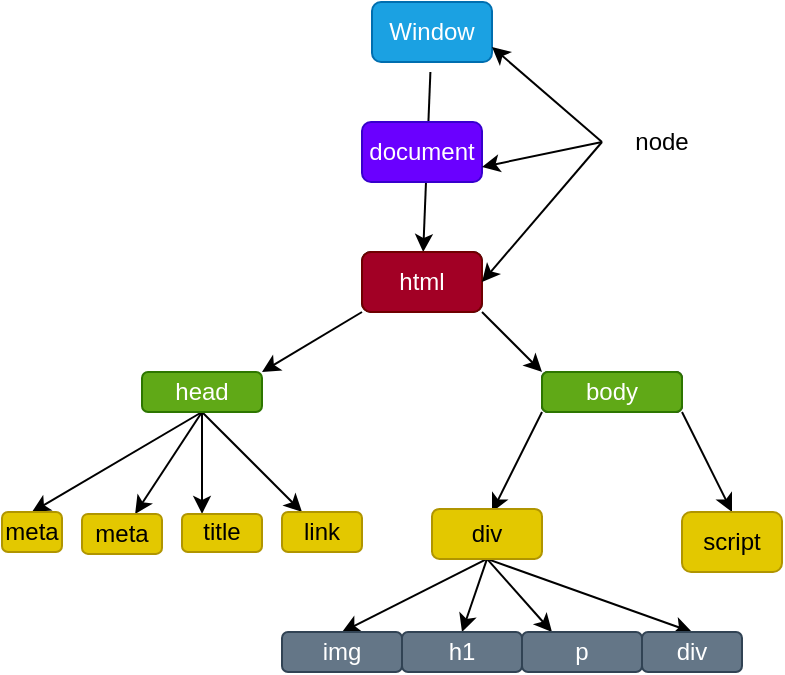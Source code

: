 <mxfile>
    <diagram id="SHC9S5_GEQP6PEkNb5Ij" name="Page-1">
        <mxGraphModel dx="362" dy="313" grid="1" gridSize="10" guides="1" tooltips="1" connect="1" arrows="1" fold="1" page="1" pageScale="1" pageWidth="850" pageHeight="1100" math="0" shadow="0">
            <root>
                <mxCell id="0"/>
                <mxCell id="1" parent="0"/>
                <mxCell id="8" value="" style="edgeStyle=none;html=1;rounded=1;" parent="1" target="4" edge="1">
                    <mxGeometry relative="1" as="geometry">
                        <mxPoint x="224.2" y="50" as="sourcePoint"/>
                    </mxGeometry>
                </mxCell>
                <mxCell id="14" style="edgeStyle=none;html=1;exitX=1;exitY=1;exitDx=0;exitDy=0;entryX=0;entryY=0;entryDx=0;entryDy=0;rounded=1;" parent="1" source="4" target="6" edge="1">
                    <mxGeometry relative="1" as="geometry"/>
                </mxCell>
                <mxCell id="15" style="edgeStyle=none;html=1;exitX=0;exitY=1;exitDx=0;exitDy=0;entryX=1;entryY=0;entryDx=0;entryDy=0;rounded=1;" parent="1" source="4" target="7" edge="1">
                    <mxGeometry relative="1" as="geometry"/>
                </mxCell>
                <mxCell id="4" value="" style="whiteSpace=wrap;html=1;rounded=1;" parent="1" vertex="1">
                    <mxGeometry x="190" y="140" width="60" height="30" as="geometry"/>
                </mxCell>
                <mxCell id="18" style="edgeStyle=none;html=1;exitX=0;exitY=1;exitDx=0;exitDy=0;entryX=0.5;entryY=0;entryDx=0;entryDy=0;rounded=1;" parent="1" source="6" edge="1">
                    <mxGeometry relative="1" as="geometry">
                        <mxPoint x="255" y="270" as="targetPoint"/>
                    </mxGeometry>
                </mxCell>
                <mxCell id="19" style="edgeStyle=none;html=1;exitX=1;exitY=1;exitDx=0;exitDy=0;entryX=0.25;entryY=0;entryDx=0;entryDy=0;rounded=1;" parent="1" source="6" edge="1">
                    <mxGeometry relative="1" as="geometry">
                        <mxPoint x="375" y="270" as="targetPoint"/>
                    </mxGeometry>
                </mxCell>
                <mxCell id="6" value="" style="whiteSpace=wrap;html=1;rounded=1;" parent="1" vertex="1">
                    <mxGeometry x="280" y="200" width="70" height="20" as="geometry"/>
                </mxCell>
                <mxCell id="37" style="edgeStyle=none;html=1;exitX=0.5;exitY=1;exitDx=0;exitDy=0;entryX=0.25;entryY=0;entryDx=0;entryDy=0;rounded=1;" parent="1" source="7" target="54" edge="1">
                    <mxGeometry relative="1" as="geometry">
                        <mxPoint x="100" y="260" as="targetPoint"/>
                    </mxGeometry>
                </mxCell>
                <mxCell id="38" style="edgeStyle=none;html=1;exitX=0.5;exitY=1;exitDx=0;exitDy=0;entryX=0.25;entryY=0;entryDx=0;entryDy=0;rounded=1;" parent="1" source="7" target="55" edge="1">
                    <mxGeometry relative="1" as="geometry">
                        <mxPoint x="140" y="260" as="targetPoint"/>
                    </mxGeometry>
                </mxCell>
                <mxCell id="40" style="html=1;exitX=0.5;exitY=1;exitDx=0;exitDy=0;entryX=0.5;entryY=0;entryDx=0;entryDy=0;rounded=1;" parent="1" source="7" target="53" edge="1">
                    <mxGeometry relative="1" as="geometry">
                        <mxPoint x="30" y="260" as="targetPoint"/>
                    </mxGeometry>
                </mxCell>
                <mxCell id="66" style="edgeStyle=none;html=1;exitX=0.5;exitY=1;exitDx=0;exitDy=0;rounded=1;" edge="1" parent="1" source="7" target="52">
                    <mxGeometry relative="1" as="geometry"/>
                </mxCell>
                <mxCell id="7" value="head" style="whiteSpace=wrap;html=1;rounded=1;labelBackgroundColor=none;labelBorderColor=none;fillColor=#60a917;fontColor=#ffffff;strokeColor=#2D7600;" parent="1" vertex="1">
                    <mxGeometry x="80" y="200" width="60" height="20" as="geometry"/>
                </mxCell>
                <mxCell id="35" value="" style="edgeStyle=none;html=1;endArrow=none;rounded=1;" parent="1" edge="1">
                    <mxGeometry relative="1" as="geometry">
                        <mxPoint x="80" y="270" as="targetPoint"/>
                        <mxPoint x="80" y="270" as="sourcePoint"/>
                    </mxGeometry>
                </mxCell>
                <mxCell id="41" value="Window" style="text;strokeColor=#006EAF;align=center;fillColor=#1ba1e2;html=1;verticalAlign=middle;whiteSpace=wrap;rounded=1;fontColor=#ffffff;" parent="1" vertex="1">
                    <mxGeometry x="195" y="15" width="60" height="30" as="geometry"/>
                </mxCell>
                <mxCell id="45" value="document" style="text;strokeColor=#3700CC;align=center;fillColor=#6a00ff;html=1;verticalAlign=middle;whiteSpace=wrap;rounded=1;fontColor=#ffffff;" parent="1" vertex="1">
                    <mxGeometry x="190" y="75" width="60" height="30" as="geometry"/>
                </mxCell>
                <mxCell id="46" value="html" style="text;strokeColor=#6F0000;align=center;fillColor=#a20025;html=1;verticalAlign=middle;whiteSpace=wrap;rounded=1;fontColor=#ffffff;" parent="1" vertex="1">
                    <mxGeometry x="190" y="140" width="60" height="30" as="geometry"/>
                </mxCell>
                <mxCell id="51" value="body" style="text;strokeColor=#2D7600;align=center;fillColor=#60a917;html=1;verticalAlign=middle;whiteSpace=wrap;rounded=1;fontColor=#ffffff;" parent="1" vertex="1">
                    <mxGeometry x="280" y="200" width="70" height="20" as="geometry"/>
                </mxCell>
                <mxCell id="52" value="meta" style="text;strokeColor=#B09500;align=center;fillColor=#e3c800;html=1;verticalAlign=middle;whiteSpace=wrap;rounded=1;fontColor=#000000;" parent="1" vertex="1">
                    <mxGeometry x="50" y="270.94" width="40" height="20" as="geometry"/>
                </mxCell>
                <mxCell id="53" value="meta" style="text;strokeColor=#B09500;align=center;fillColor=#e3c800;html=1;verticalAlign=middle;whiteSpace=wrap;rounded=1;fontColor=#000000;" parent="1" vertex="1">
                    <mxGeometry x="10" y="270" width="30" height="20" as="geometry"/>
                </mxCell>
                <mxCell id="54" value="title" style="text;strokeColor=#B09500;align=center;fillColor=#e3c800;html=1;verticalAlign=middle;whiteSpace=wrap;rounded=1;fontColor=#000000;" parent="1" vertex="1">
                    <mxGeometry x="100" y="270.94" width="40" height="19.06" as="geometry"/>
                </mxCell>
                <mxCell id="55" value="link" style="text;strokeColor=#B09500;align=center;fillColor=#e3c800;html=1;verticalAlign=middle;whiteSpace=wrap;rounded=1;fontColor=#000000;" parent="1" vertex="1">
                    <mxGeometry x="150" y="270" width="40" height="20" as="geometry"/>
                </mxCell>
                <mxCell id="68" style="edgeStyle=none;html=1;exitX=0.5;exitY=1;exitDx=0;exitDy=0;entryX=0.5;entryY=0;entryDx=0;entryDy=0;" edge="1" parent="1" source="56" target="58">
                    <mxGeometry relative="1" as="geometry"/>
                </mxCell>
                <mxCell id="69" style="edgeStyle=none;html=1;exitX=0.5;exitY=1;exitDx=0;exitDy=0;entryX=0.5;entryY=0;entryDx=0;entryDy=0;" edge="1" parent="1" source="56" target="59">
                    <mxGeometry relative="1" as="geometry"/>
                </mxCell>
                <mxCell id="70" style="edgeStyle=none;html=1;exitX=0.5;exitY=1;exitDx=0;exitDy=0;entryX=0.25;entryY=0;entryDx=0;entryDy=0;" edge="1" parent="1" source="56" target="67">
                    <mxGeometry relative="1" as="geometry"/>
                </mxCell>
                <mxCell id="71" style="edgeStyle=none;html=1;exitX=0.5;exitY=1;exitDx=0;exitDy=0;entryX=0.5;entryY=0;entryDx=0;entryDy=0;" edge="1" parent="1" source="56" target="61">
                    <mxGeometry relative="1" as="geometry"/>
                </mxCell>
                <mxCell id="56" value="div" style="text;strokeColor=#B09500;align=center;fillColor=#e3c800;html=1;verticalAlign=middle;whiteSpace=wrap;rounded=1;fontColor=#000000;" parent="1" vertex="1">
                    <mxGeometry x="225" y="268.44" width="55" height="25" as="geometry"/>
                </mxCell>
                <mxCell id="57" value="script" style="text;strokeColor=#B09500;align=center;fillColor=#e3c800;html=1;verticalAlign=middle;whiteSpace=wrap;rounded=1;fontColor=#000000;" parent="1" vertex="1">
                    <mxGeometry x="350" y="270" width="50" height="30" as="geometry"/>
                </mxCell>
                <mxCell id="58" value="img" style="text;strokeColor=#314354;align=center;fillColor=#647687;html=1;verticalAlign=middle;whiteSpace=wrap;rounded=1;fontColor=#ffffff;" parent="1" vertex="1">
                    <mxGeometry x="150" y="330" width="60" height="20" as="geometry"/>
                </mxCell>
                <mxCell id="59" value="h1" style="text;strokeColor=#314354;align=center;fillColor=#647687;html=1;verticalAlign=middle;whiteSpace=wrap;rounded=1;fontColor=#ffffff;" parent="1" vertex="1">
                    <mxGeometry x="210" y="330" width="60" height="20" as="geometry"/>
                </mxCell>
                <mxCell id="61" value="div" style="text;strokeColor=#314354;align=center;fillColor=#647687;html=1;verticalAlign=middle;whiteSpace=wrap;rounded=1;fontColor=#ffffff;" parent="1" vertex="1">
                    <mxGeometry x="330" y="330" width="50" height="20" as="geometry"/>
                </mxCell>
                <mxCell id="67" value="p" style="text;strokeColor=#314354;align=center;fillColor=#647687;html=1;verticalAlign=middle;whiteSpace=wrap;rounded=1;fontColor=#ffffff;" vertex="1" parent="1">
                    <mxGeometry x="270" y="330" width="60" height="20" as="geometry"/>
                </mxCell>
                <mxCell id="75" style="edgeStyle=none;html=1;exitX=0;exitY=0.5;exitDx=0;exitDy=0;entryX=1;entryY=0.75;entryDx=0;entryDy=0;" edge="1" parent="1" source="74" target="41">
                    <mxGeometry relative="1" as="geometry"/>
                </mxCell>
                <mxCell id="76" style="edgeStyle=none;html=1;exitX=0;exitY=0.5;exitDx=0;exitDy=0;entryX=1;entryY=0.75;entryDx=0;entryDy=0;" edge="1" parent="1" source="74" target="45">
                    <mxGeometry relative="1" as="geometry"/>
                </mxCell>
                <mxCell id="77" style="edgeStyle=none;html=1;exitX=0;exitY=0.5;exitDx=0;exitDy=0;entryX=1;entryY=0.5;entryDx=0;entryDy=0;" edge="1" parent="1" source="74" target="46">
                    <mxGeometry relative="1" as="geometry"/>
                </mxCell>
                <mxCell id="74" value="node" style="text;strokeColor=none;align=center;fillColor=none;html=1;verticalAlign=middle;whiteSpace=wrap;rounded=0;shadow=0;" vertex="1" parent="1">
                    <mxGeometry x="310" y="70" width="60" height="30" as="geometry"/>
                </mxCell>
            </root>
        </mxGraphModel>
    </diagram>
</mxfile>